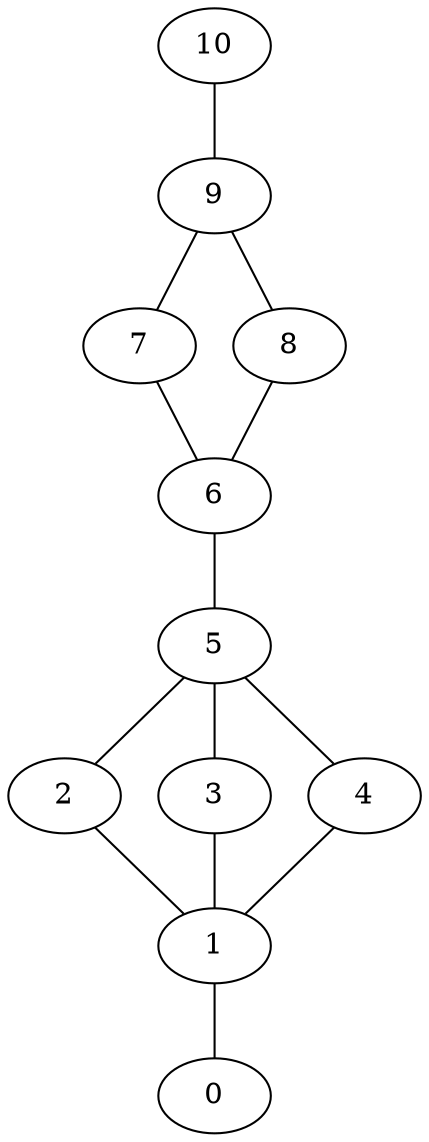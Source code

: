 /* Created by igraph 0.7.1 */
graph {
  0;
  1;
  2;
  3;
  4;
  5;
  6;
  7;
  8;
  9;
  10;

  1 -- 0;
  2 -- 1;
  3 -- 1;
  4 -- 1;
  5 -- 4;
  6 -- 5;
  7 -- 6;
  8 -- 6;
  9 -- 8;
  10 -- 9;
  5 -- 2;
  5 -- 3;
  9 -- 7;
}
